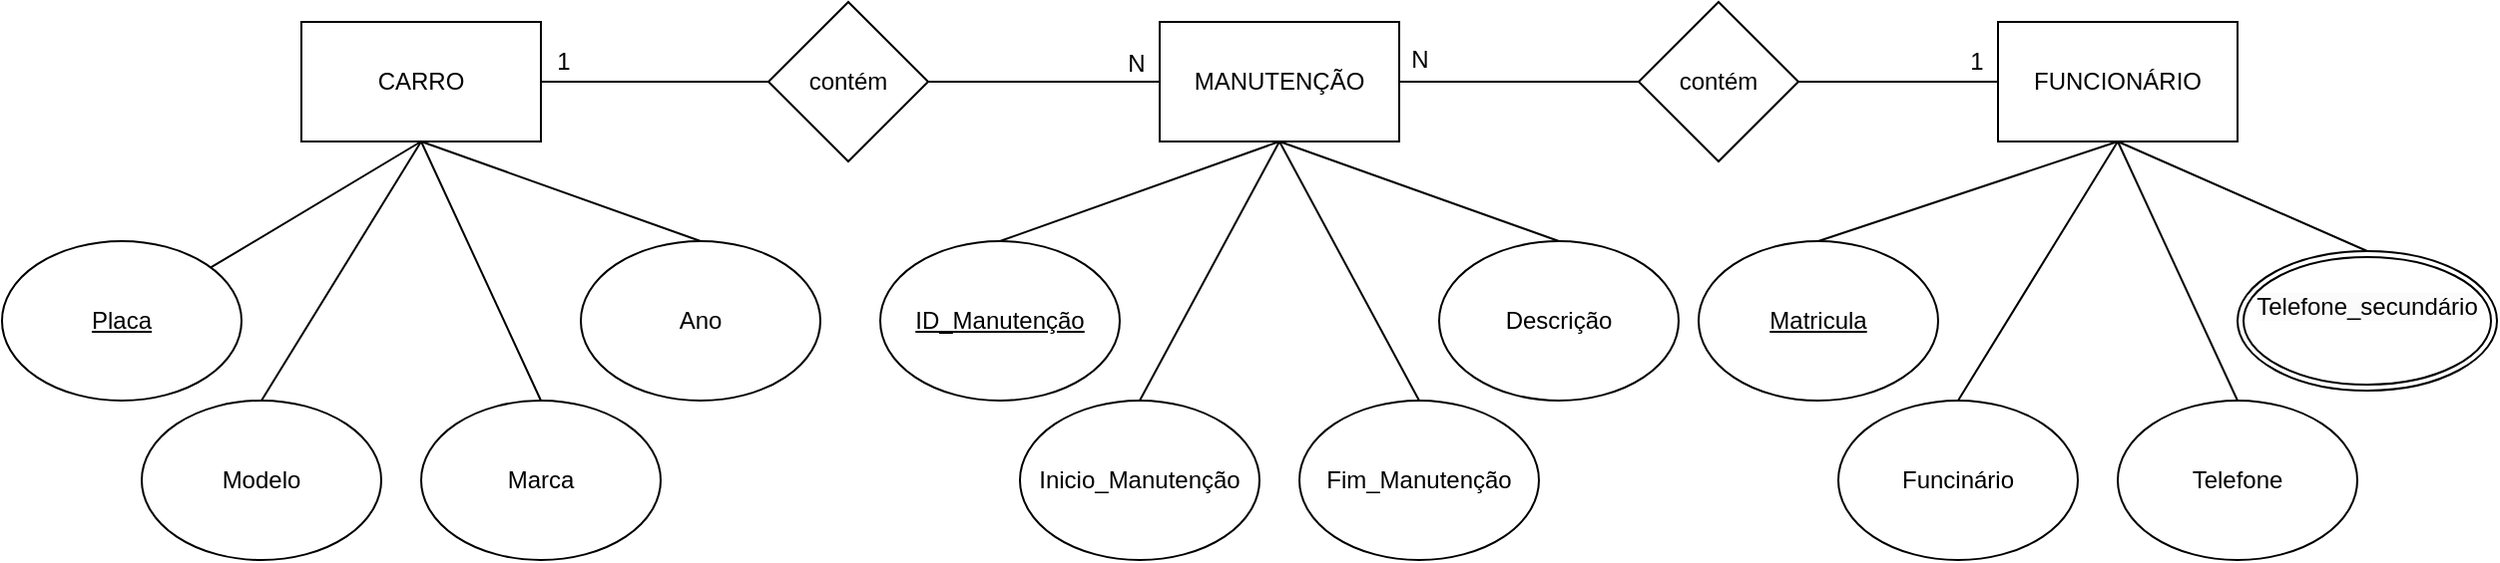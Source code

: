 <mxfile version="24.1.0" type="device">
  <diagram name="Página-1" id="ovyUwSWzjlmpZCViaPQW">
    <mxGraphModel dx="1393" dy="766" grid="1" gridSize="10" guides="1" tooltips="1" connect="1" arrows="1" fold="1" page="1" pageScale="1" pageWidth="827" pageHeight="1169" math="0" shadow="0">
      <root>
        <mxCell id="0" />
        <mxCell id="1" parent="0" />
        <mxCell id="XXIgc5LvoKLp9p-qUfDw-2" style="rounded=0;orthogonalLoop=1;jettySize=auto;html=1;endArrow=none;endFill=0;exitX=0.5;exitY=1;exitDx=0;exitDy=0;" edge="1" parent="1" source="XXIgc5LvoKLp9p-qUfDw-1" target="XXIgc5LvoKLp9p-qUfDw-3">
          <mxGeometry relative="1" as="geometry">
            <mxPoint x="190" y="230" as="targetPoint" />
          </mxGeometry>
        </mxCell>
        <mxCell id="XXIgc5LvoKLp9p-qUfDw-29" style="rounded=0;orthogonalLoop=1;jettySize=auto;html=1;entryX=0;entryY=0.5;entryDx=0;entryDy=0;endArrow=none;endFill=0;" edge="1" parent="1" source="XXIgc5LvoKLp9p-qUfDw-1" target="XXIgc5LvoKLp9p-qUfDw-10">
          <mxGeometry relative="1" as="geometry" />
        </mxCell>
        <mxCell id="XXIgc5LvoKLp9p-qUfDw-1" value="CARRO" style="rounded=0;whiteSpace=wrap;html=1;" vertex="1" parent="1">
          <mxGeometry x="180" y="20" width="120" height="60" as="geometry" />
        </mxCell>
        <mxCell id="XXIgc5LvoKLp9p-qUfDw-3" value="&lt;u&gt;Placa&lt;/u&gt;" style="ellipse;whiteSpace=wrap;html=1;" vertex="1" parent="1">
          <mxGeometry x="30" y="130" width="120" height="80" as="geometry" />
        </mxCell>
        <mxCell id="XXIgc5LvoKLp9p-qUfDw-4" value="Modelo" style="ellipse;whiteSpace=wrap;html=1;" vertex="1" parent="1">
          <mxGeometry x="100" y="210" width="120" height="80" as="geometry" />
        </mxCell>
        <mxCell id="XXIgc5LvoKLp9p-qUfDw-5" value="Marca" style="ellipse;whiteSpace=wrap;html=1;" vertex="1" parent="1">
          <mxGeometry x="240" y="210" width="120" height="80" as="geometry" />
        </mxCell>
        <mxCell id="XXIgc5LvoKLp9p-qUfDw-6" value="Ano" style="ellipse;whiteSpace=wrap;html=1;" vertex="1" parent="1">
          <mxGeometry x="320" y="130" width="120" height="80" as="geometry" />
        </mxCell>
        <mxCell id="XXIgc5LvoKLp9p-qUfDw-7" style="rounded=0;orthogonalLoop=1;jettySize=auto;html=1;endArrow=none;endFill=0;exitX=0.5;exitY=1;exitDx=0;exitDy=0;entryX=0.5;entryY=0;entryDx=0;entryDy=0;" edge="1" parent="1" source="XXIgc5LvoKLp9p-qUfDw-1" target="XXIgc5LvoKLp9p-qUfDw-4">
          <mxGeometry relative="1" as="geometry">
            <mxPoint x="240" y="205" as="targetPoint" />
            <mxPoint x="304" y="130" as="sourcePoint" />
          </mxGeometry>
        </mxCell>
        <mxCell id="XXIgc5LvoKLp9p-qUfDw-8" style="rounded=0;orthogonalLoop=1;jettySize=auto;html=1;endArrow=none;endFill=0;exitX=0.5;exitY=1;exitDx=0;exitDy=0;entryX=0.5;entryY=0;entryDx=0;entryDy=0;" edge="1" parent="1" source="XXIgc5LvoKLp9p-qUfDw-1" target="XXIgc5LvoKLp9p-qUfDw-5">
          <mxGeometry relative="1" as="geometry">
            <mxPoint x="278" y="225" as="targetPoint" />
            <mxPoint x="342" y="150" as="sourcePoint" />
          </mxGeometry>
        </mxCell>
        <mxCell id="XXIgc5LvoKLp9p-qUfDw-9" style="rounded=0;orthogonalLoop=1;jettySize=auto;html=1;endArrow=none;endFill=0;entryX=0.5;entryY=0;entryDx=0;entryDy=0;exitX=0.5;exitY=1;exitDx=0;exitDy=0;" edge="1" parent="1" source="XXIgc5LvoKLp9p-qUfDw-1" target="XXIgc5LvoKLp9p-qUfDw-6">
          <mxGeometry relative="1" as="geometry">
            <mxPoint x="288" y="235" as="targetPoint" />
            <mxPoint x="230" y="110" as="sourcePoint" />
          </mxGeometry>
        </mxCell>
        <mxCell id="XXIgc5LvoKLp9p-qUfDw-30" style="rounded=0;orthogonalLoop=1;jettySize=auto;html=1;entryX=0;entryY=0.5;entryDx=0;entryDy=0;endArrow=none;endFill=0;" edge="1" parent="1" source="XXIgc5LvoKLp9p-qUfDw-10" target="XXIgc5LvoKLp9p-qUfDw-20">
          <mxGeometry relative="1" as="geometry" />
        </mxCell>
        <mxCell id="XXIgc5LvoKLp9p-qUfDw-10" value="MANUTENÇÃO" style="rounded=0;whiteSpace=wrap;html=1;" vertex="1" parent="1">
          <mxGeometry x="610" y="20" width="120" height="60" as="geometry" />
        </mxCell>
        <mxCell id="XXIgc5LvoKLp9p-qUfDw-11" value="&lt;u&gt;ID_Manutenção&lt;/u&gt;" style="ellipse;whiteSpace=wrap;html=1;" vertex="1" parent="1">
          <mxGeometry x="470" y="130" width="120" height="80" as="geometry" />
        </mxCell>
        <mxCell id="XXIgc5LvoKLp9p-qUfDw-12" style="rounded=0;orthogonalLoop=1;jettySize=auto;html=1;endArrow=none;endFill=0;exitX=0.5;exitY=1;exitDx=0;exitDy=0;entryX=0.5;entryY=0;entryDx=0;entryDy=0;" edge="1" parent="1" source="XXIgc5LvoKLp9p-qUfDw-10" target="XXIgc5LvoKLp9p-qUfDw-11">
          <mxGeometry relative="1" as="geometry">
            <mxPoint x="540" y="120" as="targetPoint" />
            <mxPoint x="645" y="67" as="sourcePoint" />
          </mxGeometry>
        </mxCell>
        <mxCell id="XXIgc5LvoKLp9p-qUfDw-14" value="Inicio_Manutenção" style="ellipse;whiteSpace=wrap;html=1;" vertex="1" parent="1">
          <mxGeometry x="540" y="210" width="120" height="80" as="geometry" />
        </mxCell>
        <mxCell id="XXIgc5LvoKLp9p-qUfDw-15" value="Fim&lt;span style=&quot;background-color: initial;&quot;&gt;_Manutenção&lt;/span&gt;" style="ellipse;whiteSpace=wrap;html=1;" vertex="1" parent="1">
          <mxGeometry x="680" y="210" width="120" height="80" as="geometry" />
        </mxCell>
        <mxCell id="XXIgc5LvoKLp9p-qUfDw-16" value="Descrição" style="ellipse;whiteSpace=wrap;html=1;" vertex="1" parent="1">
          <mxGeometry x="750" y="130" width="120" height="80" as="geometry" />
        </mxCell>
        <mxCell id="XXIgc5LvoKLp9p-qUfDw-17" style="rounded=0;orthogonalLoop=1;jettySize=auto;html=1;endArrow=none;endFill=0;exitX=0.5;exitY=1;exitDx=0;exitDy=0;entryX=0.5;entryY=0;entryDx=0;entryDy=0;" edge="1" parent="1" source="XXIgc5LvoKLp9p-qUfDw-10" target="XXIgc5LvoKLp9p-qUfDw-14">
          <mxGeometry relative="1" as="geometry">
            <mxPoint x="530" y="180" as="targetPoint" />
            <mxPoint x="650" y="90" as="sourcePoint" />
          </mxGeometry>
        </mxCell>
        <mxCell id="XXIgc5LvoKLp9p-qUfDw-18" style="rounded=0;orthogonalLoop=1;jettySize=auto;html=1;endArrow=none;endFill=0;exitX=0.5;exitY=1;exitDx=0;exitDy=0;entryX=0.5;entryY=0;entryDx=0;entryDy=0;" edge="1" parent="1" source="XXIgc5LvoKLp9p-qUfDw-10" target="XXIgc5LvoKLp9p-qUfDw-15">
          <mxGeometry relative="1" as="geometry">
            <mxPoint x="540" y="190" as="targetPoint" />
            <mxPoint x="660" y="100" as="sourcePoint" />
          </mxGeometry>
        </mxCell>
        <mxCell id="XXIgc5LvoKLp9p-qUfDw-19" style="rounded=0;orthogonalLoop=1;jettySize=auto;html=1;endArrow=none;endFill=0;exitX=0.5;exitY=1;exitDx=0;exitDy=0;entryX=0.5;entryY=0;entryDx=0;entryDy=0;" edge="1" parent="1" source="XXIgc5LvoKLp9p-qUfDw-10" target="XXIgc5LvoKLp9p-qUfDw-16">
          <mxGeometry relative="1" as="geometry">
            <mxPoint x="550" y="200" as="targetPoint" />
            <mxPoint x="670" y="110" as="sourcePoint" />
          </mxGeometry>
        </mxCell>
        <mxCell id="XXIgc5LvoKLp9p-qUfDw-20" value="FUNCIONÁRIO" style="rounded=0;whiteSpace=wrap;html=1;" vertex="1" parent="1">
          <mxGeometry x="1030" y="20" width="120" height="60" as="geometry" />
        </mxCell>
        <mxCell id="XXIgc5LvoKLp9p-qUfDw-21" value="&lt;u&gt;Matricula&lt;/u&gt;" style="ellipse;whiteSpace=wrap;html=1;" vertex="1" parent="1">
          <mxGeometry x="880" y="130" width="120" height="80" as="geometry" />
        </mxCell>
        <mxCell id="XXIgc5LvoKLp9p-qUfDw-22" value="Funcinário" style="ellipse;whiteSpace=wrap;html=1;" vertex="1" parent="1">
          <mxGeometry x="950" y="210" width="120" height="80" as="geometry" />
        </mxCell>
        <mxCell id="XXIgc5LvoKLp9p-qUfDw-23" value="Telefone" style="ellipse;whiteSpace=wrap;html=1;" vertex="1" parent="1">
          <mxGeometry x="1090" y="210" width="120" height="80" as="geometry" />
        </mxCell>
        <mxCell id="XXIgc5LvoKLp9p-qUfDw-25" style="rounded=0;orthogonalLoop=1;jettySize=auto;html=1;endArrow=none;endFill=0;exitX=0.5;exitY=1;exitDx=0;exitDy=0;entryX=0.5;entryY=0;entryDx=0;entryDy=0;" edge="1" parent="1" source="XXIgc5LvoKLp9p-qUfDw-20" target="XXIgc5LvoKLp9p-qUfDw-21">
          <mxGeometry relative="1" as="geometry">
            <mxPoint x="1090" y="150" as="targetPoint" />
            <mxPoint x="950" y="100" as="sourcePoint" />
          </mxGeometry>
        </mxCell>
        <mxCell id="XXIgc5LvoKLp9p-qUfDw-26" style="rounded=0;orthogonalLoop=1;jettySize=auto;html=1;endArrow=none;endFill=0;entryX=0.5;entryY=0;entryDx=0;entryDy=0;exitX=0.5;exitY=1;exitDx=0;exitDy=0;" edge="1" parent="1" source="XXIgc5LvoKLp9p-qUfDw-20" target="XXIgc5LvoKLp9p-qUfDw-22">
          <mxGeometry relative="1" as="geometry">
            <mxPoint x="980" y="140" as="targetPoint" />
            <mxPoint x="1080" y="120" as="sourcePoint" />
          </mxGeometry>
        </mxCell>
        <mxCell id="XXIgc5LvoKLp9p-qUfDw-27" style="rounded=0;orthogonalLoop=1;jettySize=auto;html=1;endArrow=none;endFill=0;entryX=0.5;entryY=0;entryDx=0;entryDy=0;exitX=0.5;exitY=1;exitDx=0;exitDy=0;" edge="1" parent="1" source="XXIgc5LvoKLp9p-qUfDw-20" target="XXIgc5LvoKLp9p-qUfDw-23">
          <mxGeometry relative="1" as="geometry">
            <mxPoint x="1070" y="210" as="targetPoint" />
            <mxPoint x="1070" y="90" as="sourcePoint" />
          </mxGeometry>
        </mxCell>
        <mxCell id="XXIgc5LvoKLp9p-qUfDw-28" style="rounded=0;orthogonalLoop=1;jettySize=auto;html=1;endArrow=none;endFill=0;entryX=0.5;entryY=0;entryDx=0;entryDy=0;exitX=0.5;exitY=1;exitDx=0;exitDy=0;" edge="1" parent="1" source="XXIgc5LvoKLp9p-qUfDw-20" target="XXIgc5LvoKLp9p-qUfDw-38">
          <mxGeometry relative="1" as="geometry">
            <mxPoint x="1230" y="130" as="targetPoint" />
            <mxPoint x="1100" y="90" as="sourcePoint" />
          </mxGeometry>
        </mxCell>
        <mxCell id="XXIgc5LvoKLp9p-qUfDw-31" value="1" style="text;html=1;align=center;verticalAlign=middle;resizable=0;points=[];autosize=1;strokeColor=none;fillColor=none;" vertex="1" parent="1">
          <mxGeometry x="296" y="25" width="30" height="30" as="geometry" />
        </mxCell>
        <mxCell id="XXIgc5LvoKLp9p-qUfDw-32" value="N" style="text;html=1;align=center;verticalAlign=middle;resizable=0;points=[];autosize=1;strokeColor=none;fillColor=none;" vertex="1" parent="1">
          <mxGeometry x="583" y="26" width="30" height="30" as="geometry" />
        </mxCell>
        <mxCell id="XXIgc5LvoKLp9p-qUfDw-33" value="N" style="text;html=1;align=center;verticalAlign=middle;resizable=0;points=[];autosize=1;strokeColor=none;fillColor=none;" vertex="1" parent="1">
          <mxGeometry x="725" y="24" width="30" height="30" as="geometry" />
        </mxCell>
        <mxCell id="XXIgc5LvoKLp9p-qUfDw-34" value="1" style="text;html=1;align=center;verticalAlign=middle;resizable=0;points=[];autosize=1;strokeColor=none;fillColor=none;" vertex="1" parent="1">
          <mxGeometry x="1004" y="25" width="30" height="30" as="geometry" />
        </mxCell>
        <mxCell id="XXIgc5LvoKLp9p-qUfDw-35" value="contém" style="rhombus;whiteSpace=wrap;html=1;" vertex="1" parent="1">
          <mxGeometry x="414" y="10" width="80" height="80" as="geometry" />
        </mxCell>
        <mxCell id="XXIgc5LvoKLp9p-qUfDw-36" value="contém" style="rhombus;whiteSpace=wrap;html=1;" vertex="1" parent="1">
          <mxGeometry x="850" y="10" width="80" height="80" as="geometry" />
        </mxCell>
        <mxCell id="XXIgc5LvoKLp9p-qUfDw-38" value="&#xa;&lt;span style=&quot;color: rgb(0, 0, 0); font-family: Helvetica; font-size: 12px; font-style: normal; font-variant-ligatures: normal; font-variant-caps: normal; font-weight: 400; letter-spacing: normal; orphans: 2; text-align: center; text-indent: 0px; text-transform: none; widows: 2; word-spacing: 0px; -webkit-text-stroke-width: 0px; white-space: normal; background-color: rgb(251, 251, 251); text-decoration-thickness: initial; text-decoration-style: initial; text-decoration-color: initial; display: inline !important; float: none;&quot;&gt;Telefone_secundário&lt;/span&gt;&#xa;&#xa;" style="ellipse;shape=doubleEllipse;margin=3;whiteSpace=wrap;html=1;align=center;" vertex="1" parent="1">
          <mxGeometry x="1150" y="135" width="130" height="70" as="geometry" />
        </mxCell>
      </root>
    </mxGraphModel>
  </diagram>
</mxfile>
